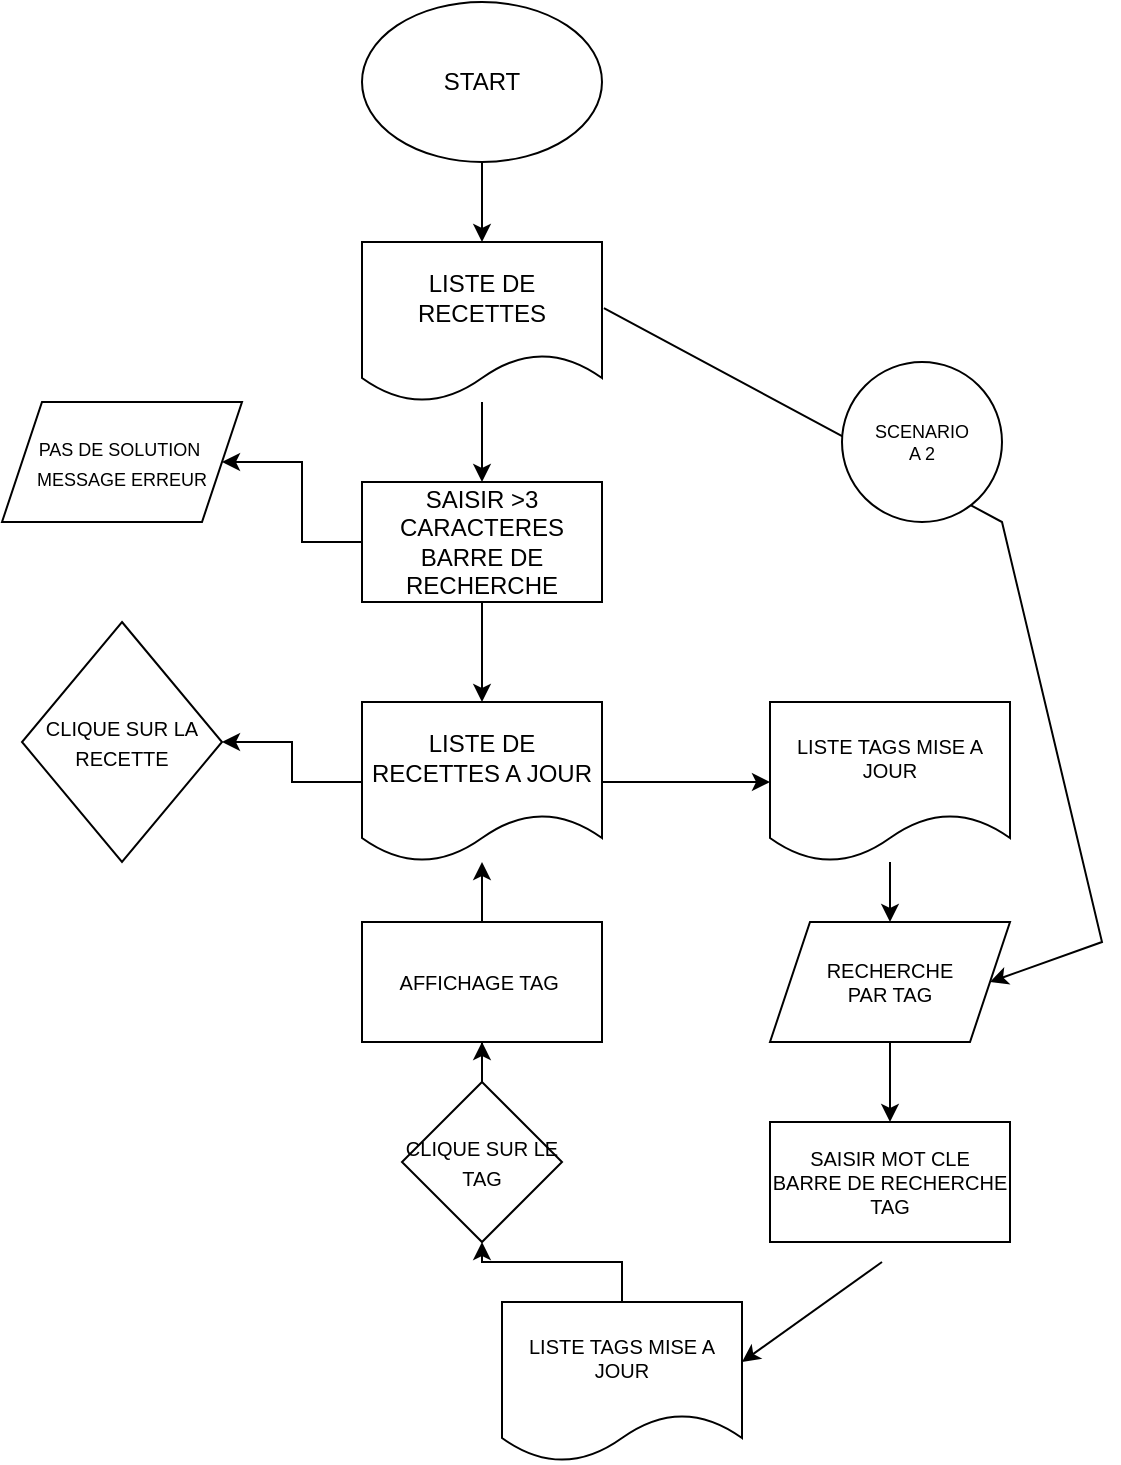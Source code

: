 <mxfile version="16.2.2" type="github">
  <diagram id="prtHgNgQTEPvFCAcTncT" name="Page-1">
    <mxGraphModel dx="898" dy="474" grid="1" gridSize="10" guides="1" tooltips="1" connect="1" arrows="1" fold="1" page="1" pageScale="1" pageWidth="827" pageHeight="1169" math="0" shadow="0">
      <root>
        <mxCell id="0" />
        <mxCell id="1" parent="0" />
        <mxCell id="QjZRmbvnqPqztiGZf44e-20" value="" style="edgeStyle=orthogonalEdgeStyle;rounded=0;orthogonalLoop=1;jettySize=auto;html=1;fontSize=10;" edge="1" parent="1" source="QjZRmbvnqPqztiGZf44e-1" target="QjZRmbvnqPqztiGZf44e-2">
          <mxGeometry relative="1" as="geometry" />
        </mxCell>
        <mxCell id="QjZRmbvnqPqztiGZf44e-1" value="START" style="ellipse;whiteSpace=wrap;html=1;" vertex="1" parent="1">
          <mxGeometry x="210" width="120" height="80" as="geometry" />
        </mxCell>
        <mxCell id="QjZRmbvnqPqztiGZf44e-19" value="" style="edgeStyle=orthogonalEdgeStyle;rounded=0;orthogonalLoop=1;jettySize=auto;html=1;fontSize=10;" edge="1" parent="1" source="QjZRmbvnqPqztiGZf44e-2" target="QjZRmbvnqPqztiGZf44e-3">
          <mxGeometry relative="1" as="geometry" />
        </mxCell>
        <mxCell id="QjZRmbvnqPqztiGZf44e-2" value="LISTE DE RECETTES" style="shape=document;whiteSpace=wrap;html=1;boundedLbl=1;" vertex="1" parent="1">
          <mxGeometry x="210" y="120" width="120" height="80" as="geometry" />
        </mxCell>
        <mxCell id="QjZRmbvnqPqztiGZf44e-18" value="" style="edgeStyle=orthogonalEdgeStyle;rounded=0;orthogonalLoop=1;jettySize=auto;html=1;fontSize=10;" edge="1" parent="1" source="QjZRmbvnqPqztiGZf44e-3" target="QjZRmbvnqPqztiGZf44e-5">
          <mxGeometry relative="1" as="geometry">
            <mxPoint x="430" y="270" as="targetPoint" />
          </mxGeometry>
        </mxCell>
        <mxCell id="QjZRmbvnqPqztiGZf44e-29" value="" style="edgeStyle=orthogonalEdgeStyle;rounded=0;orthogonalLoop=1;jettySize=auto;html=1;fontSize=10;" edge="1" parent="1" source="QjZRmbvnqPqztiGZf44e-3" target="QjZRmbvnqPqztiGZf44e-6">
          <mxGeometry relative="1" as="geometry" />
        </mxCell>
        <mxCell id="QjZRmbvnqPqztiGZf44e-3" value="SAISIR &amp;gt;3 CARACTERES BARRE DE RECHERCHE" style="rounded=0;whiteSpace=wrap;html=1;" vertex="1" parent="1">
          <mxGeometry x="210" y="240" width="120" height="60" as="geometry" />
        </mxCell>
        <mxCell id="QjZRmbvnqPqztiGZf44e-5" value="&lt;font style=&quot;font-size: 9px&quot;&gt;PAS DE SOLUTION&amp;nbsp;&lt;br&gt;MESSAGE ERREUR&lt;/font&gt;" style="shape=parallelogram;perimeter=parallelogramPerimeter;whiteSpace=wrap;html=1;fixedSize=1;" vertex="1" parent="1">
          <mxGeometry x="30" y="200" width="120" height="60" as="geometry" />
        </mxCell>
        <mxCell id="QjZRmbvnqPqztiGZf44e-15" value="" style="edgeStyle=orthogonalEdgeStyle;rounded=0;orthogonalLoop=1;jettySize=auto;html=1;fontSize=10;" edge="1" parent="1" source="QjZRmbvnqPqztiGZf44e-6" target="QjZRmbvnqPqztiGZf44e-9">
          <mxGeometry relative="1" as="geometry" />
        </mxCell>
        <mxCell id="QjZRmbvnqPqztiGZf44e-16" value="" style="edgeStyle=orthogonalEdgeStyle;rounded=0;orthogonalLoop=1;jettySize=auto;html=1;fontSize=10;" edge="1" parent="1" source="QjZRmbvnqPqztiGZf44e-6" target="QjZRmbvnqPqztiGZf44e-7">
          <mxGeometry relative="1" as="geometry" />
        </mxCell>
        <mxCell id="QjZRmbvnqPqztiGZf44e-6" value="LISTE DE RECETTES A JOUR" style="shape=document;whiteSpace=wrap;html=1;boundedLbl=1;" vertex="1" parent="1">
          <mxGeometry x="210" y="350" width="120" height="80" as="geometry" />
        </mxCell>
        <mxCell id="QjZRmbvnqPqztiGZf44e-7" value="&lt;font style=&quot;font-size: 10px&quot;&gt;CLIQUE SUR LA RECETTE&lt;/font&gt;" style="rhombus;whiteSpace=wrap;html=1;" vertex="1" parent="1">
          <mxGeometry x="40" y="310" width="100" height="120" as="geometry" />
        </mxCell>
        <mxCell id="QjZRmbvnqPqztiGZf44e-25" value="" style="edgeStyle=orthogonalEdgeStyle;rounded=0;orthogonalLoop=1;jettySize=auto;html=1;fontSize=10;" edge="1" parent="1" source="QjZRmbvnqPqztiGZf44e-8" target="QjZRmbvnqPqztiGZf44e-10">
          <mxGeometry relative="1" as="geometry" />
        </mxCell>
        <mxCell id="QjZRmbvnqPqztiGZf44e-8" value="RECHERCHE &lt;br&gt;PAR TAG" style="shape=parallelogram;perimeter=parallelogramPerimeter;whiteSpace=wrap;html=1;fixedSize=1;fontSize=10;" vertex="1" parent="1">
          <mxGeometry x="414" y="460" width="120" height="60" as="geometry" />
        </mxCell>
        <mxCell id="QjZRmbvnqPqztiGZf44e-22" value="" style="edgeStyle=orthogonalEdgeStyle;rounded=0;orthogonalLoop=1;jettySize=auto;html=1;fontSize=10;" edge="1" parent="1" source="QjZRmbvnqPqztiGZf44e-9" target="QjZRmbvnqPqztiGZf44e-8">
          <mxGeometry relative="1" as="geometry" />
        </mxCell>
        <mxCell id="QjZRmbvnqPqztiGZf44e-9" value="LISTE TAGS MISE A JOUR" style="shape=document;whiteSpace=wrap;html=1;boundedLbl=1;fontSize=10;" vertex="1" parent="1">
          <mxGeometry x="414" y="350" width="120" height="80" as="geometry" />
        </mxCell>
        <mxCell id="QjZRmbvnqPqztiGZf44e-10" value="SAISIR MOT CLE&lt;br&gt;BARRE DE RECHERCHE TAG" style="rounded=0;whiteSpace=wrap;html=1;fontSize=10;" vertex="1" parent="1">
          <mxGeometry x="414" y="560" width="120" height="60" as="geometry" />
        </mxCell>
        <mxCell id="QjZRmbvnqPqztiGZf44e-26" value="" style="edgeStyle=orthogonalEdgeStyle;rounded=0;orthogonalLoop=1;jettySize=auto;html=1;fontSize=10;" edge="1" parent="1" source="QjZRmbvnqPqztiGZf44e-12" target="QjZRmbvnqPqztiGZf44e-14">
          <mxGeometry relative="1" as="geometry" />
        </mxCell>
        <mxCell id="QjZRmbvnqPqztiGZf44e-12" value="LISTE TAGS MISE A JOUR" style="shape=document;whiteSpace=wrap;html=1;boundedLbl=1;fontSize=10;" vertex="1" parent="1">
          <mxGeometry x="280" y="650" width="120" height="80" as="geometry" />
        </mxCell>
        <mxCell id="QjZRmbvnqPqztiGZf44e-28" value="" style="edgeStyle=orthogonalEdgeStyle;rounded=0;orthogonalLoop=1;jettySize=auto;html=1;fontSize=10;" edge="1" parent="1" source="QjZRmbvnqPqztiGZf44e-13" target="QjZRmbvnqPqztiGZf44e-6">
          <mxGeometry relative="1" as="geometry" />
        </mxCell>
        <mxCell id="QjZRmbvnqPqztiGZf44e-13" value="AFFICHAGE TAG&amp;nbsp;" style="rounded=0;whiteSpace=wrap;html=1;fontSize=10;" vertex="1" parent="1">
          <mxGeometry x="210" y="460" width="120" height="60" as="geometry" />
        </mxCell>
        <mxCell id="QjZRmbvnqPqztiGZf44e-27" value="" style="edgeStyle=orthogonalEdgeStyle;rounded=0;orthogonalLoop=1;jettySize=auto;html=1;fontSize=10;" edge="1" parent="1" source="QjZRmbvnqPqztiGZf44e-14" target="QjZRmbvnqPqztiGZf44e-13">
          <mxGeometry relative="1" as="geometry" />
        </mxCell>
        <mxCell id="QjZRmbvnqPqztiGZf44e-14" value="&lt;font style=&quot;font-size: 10px&quot;&gt;CLIQUE SUR LE TAG&lt;/font&gt;" style="rhombus;whiteSpace=wrap;html=1;" vertex="1" parent="1">
          <mxGeometry x="230" y="540" width="80" height="80" as="geometry" />
        </mxCell>
        <mxCell id="QjZRmbvnqPqztiGZf44e-24" value="" style="endArrow=classic;html=1;rounded=0;fontSize=10;" edge="1" parent="1">
          <mxGeometry width="50" height="50" relative="1" as="geometry">
            <mxPoint x="470" y="630" as="sourcePoint" />
            <mxPoint x="400" y="680" as="targetPoint" />
          </mxGeometry>
        </mxCell>
        <mxCell id="QjZRmbvnqPqztiGZf44e-30" value="" style="endArrow=classic;html=1;rounded=0;fontSize=9;entryX=1;entryY=0.5;entryDx=0;entryDy=0;exitX=1.008;exitY=0.413;exitDx=0;exitDy=0;exitPerimeter=0;" edge="1" parent="1" source="QjZRmbvnqPqztiGZf44e-2" target="QjZRmbvnqPqztiGZf44e-8">
          <mxGeometry width="50" height="50" relative="1" as="geometry">
            <mxPoint x="330" y="50" as="sourcePoint" />
            <mxPoint x="550" y="515" as="targetPoint" />
            <Array as="points">
              <mxPoint x="530" y="260" />
              <mxPoint x="580" y="470" />
            </Array>
          </mxGeometry>
        </mxCell>
        <mxCell id="QjZRmbvnqPqztiGZf44e-34" value="SCENARIO &lt;br&gt;A 2" style="ellipse;whiteSpace=wrap;html=1;aspect=fixed;fontSize=9;" vertex="1" parent="1">
          <mxGeometry x="450" y="180" width="80" height="80" as="geometry" />
        </mxCell>
      </root>
    </mxGraphModel>
  </diagram>
</mxfile>
